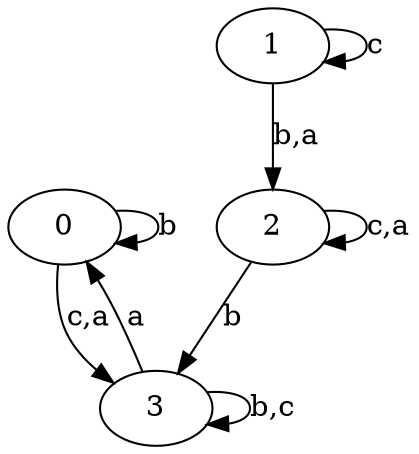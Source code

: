 digraph {
 ranksep=0.5;
 d2tdocpreamble = "\usetikzlibrary{automata}";
 d2tfigpreamble = "\tikzstyle{every state}= [ draw=blue!50,very thick,fill=blue!20]  \tikzstyle{auto}= [fill=white]";
 node [style="state"];
 edge [lblstyle="auto",topath="bend right", len=4  ]
  "0" [label="0",style = "state, accepting"];
  "1" [label="1",];
  "2" [label="2",];
  "3" [label="3",style = "state, initial"];
  "0" -> "0" [label="b",topath="loop above"];
  "0" -> "3" [label="c,a"];
  "1" -> "1" [label="c",topath="loop above"];
  "1" -> "2" [label="b,a"];
  "2" -> "2" [label="c,a",topath="loop above"];
  "2" -> "3" [label="b"];
  "3" -> "0" [label="a"];
  "3" -> "3" [label="b,c",topath="loop above"];
}